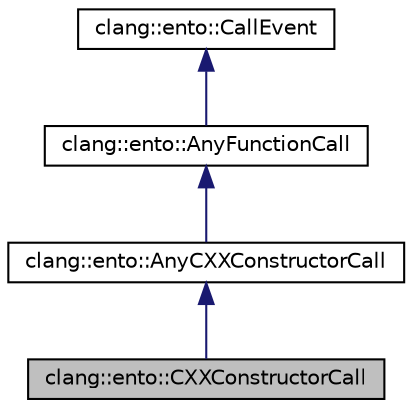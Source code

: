 digraph "clang::ento::CXXConstructorCall"
{
 // LATEX_PDF_SIZE
  bgcolor="transparent";
  edge [fontname="Helvetica",fontsize="10",labelfontname="Helvetica",labelfontsize="10"];
  node [fontname="Helvetica",fontsize="10",shape=record];
  Node1 [label="clang::ento::CXXConstructorCall",height=0.2,width=0.4,color="black", fillcolor="grey75", style="filled", fontcolor="black",tooltip="Represents a call to a C++ constructor."];
  Node2 -> Node1 [dir="back",color="midnightblue",fontsize="10",style="solid",fontname="Helvetica"];
  Node2 [label="clang::ento::AnyCXXConstructorCall",height=0.2,width=0.4,color="black",URL="$classclang_1_1ento_1_1AnyCXXConstructorCall.html",tooltip="Represents any constructor invocation."];
  Node3 -> Node2 [dir="back",color="midnightblue",fontsize="10",style="solid",fontname="Helvetica"];
  Node3 [label="clang::ento::AnyFunctionCall",height=0.2,width=0.4,color="black",URL="$classclang_1_1ento_1_1AnyFunctionCall.html",tooltip="Represents a call to any sort of function that might have a FunctionDecl."];
  Node4 -> Node3 [dir="back",color="midnightblue",fontsize="10",style="solid",fontname="Helvetica"];
  Node4 [label="clang::ento::CallEvent",height=0.2,width=0.4,color="black",URL="$classclang_1_1ento_1_1CallEvent.html",tooltip="Represents an abstract call to a function or method along a particular path."];
}
